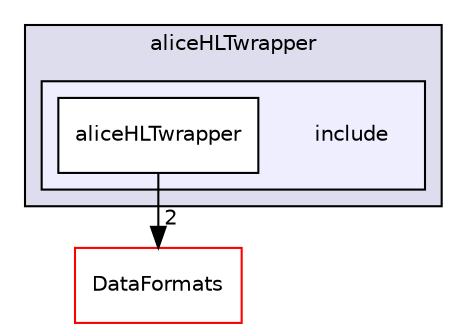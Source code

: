 digraph "/home/travis/build/AliceO2Group/AliceO2/Utilities/aliceHLTwrapper/include" {
  bgcolor=transparent;
  compound=true
  node [ fontsize="10", fontname="Helvetica"];
  edge [ labelfontsize="10", labelfontname="Helvetica"];
  subgraph clusterdir_89404594baeba009a250b72877027579 {
    graph [ bgcolor="#ddddee", pencolor="black", label="aliceHLTwrapper" fontname="Helvetica", fontsize="10", URL="dir_89404594baeba009a250b72877027579.html"]
  subgraph clusterdir_37b72e6c4ddd7d8ec45fb5fa8751df88 {
    graph [ bgcolor="#eeeeff", pencolor="black", label="" URL="dir_37b72e6c4ddd7d8ec45fb5fa8751df88.html"];
    dir_37b72e6c4ddd7d8ec45fb5fa8751df88 [shape=plaintext label="include"];
    dir_d3cc831eeff2f7ff12eac112f518b49a [shape=box label="aliceHLTwrapper" color="black" fillcolor="white" style="filled" URL="dir_d3cc831eeff2f7ff12eac112f518b49a.html"];
  }
  }
  dir_2171f7ec022c5423887b07c69b2f5b48 [shape=box label="DataFormats" color="red" URL="dir_2171f7ec022c5423887b07c69b2f5b48.html"];
  dir_d3cc831eeff2f7ff12eac112f518b49a->dir_2171f7ec022c5423887b07c69b2f5b48 [headlabel="2", labeldistance=1.5 headhref="dir_000440_000054.html"];
}
